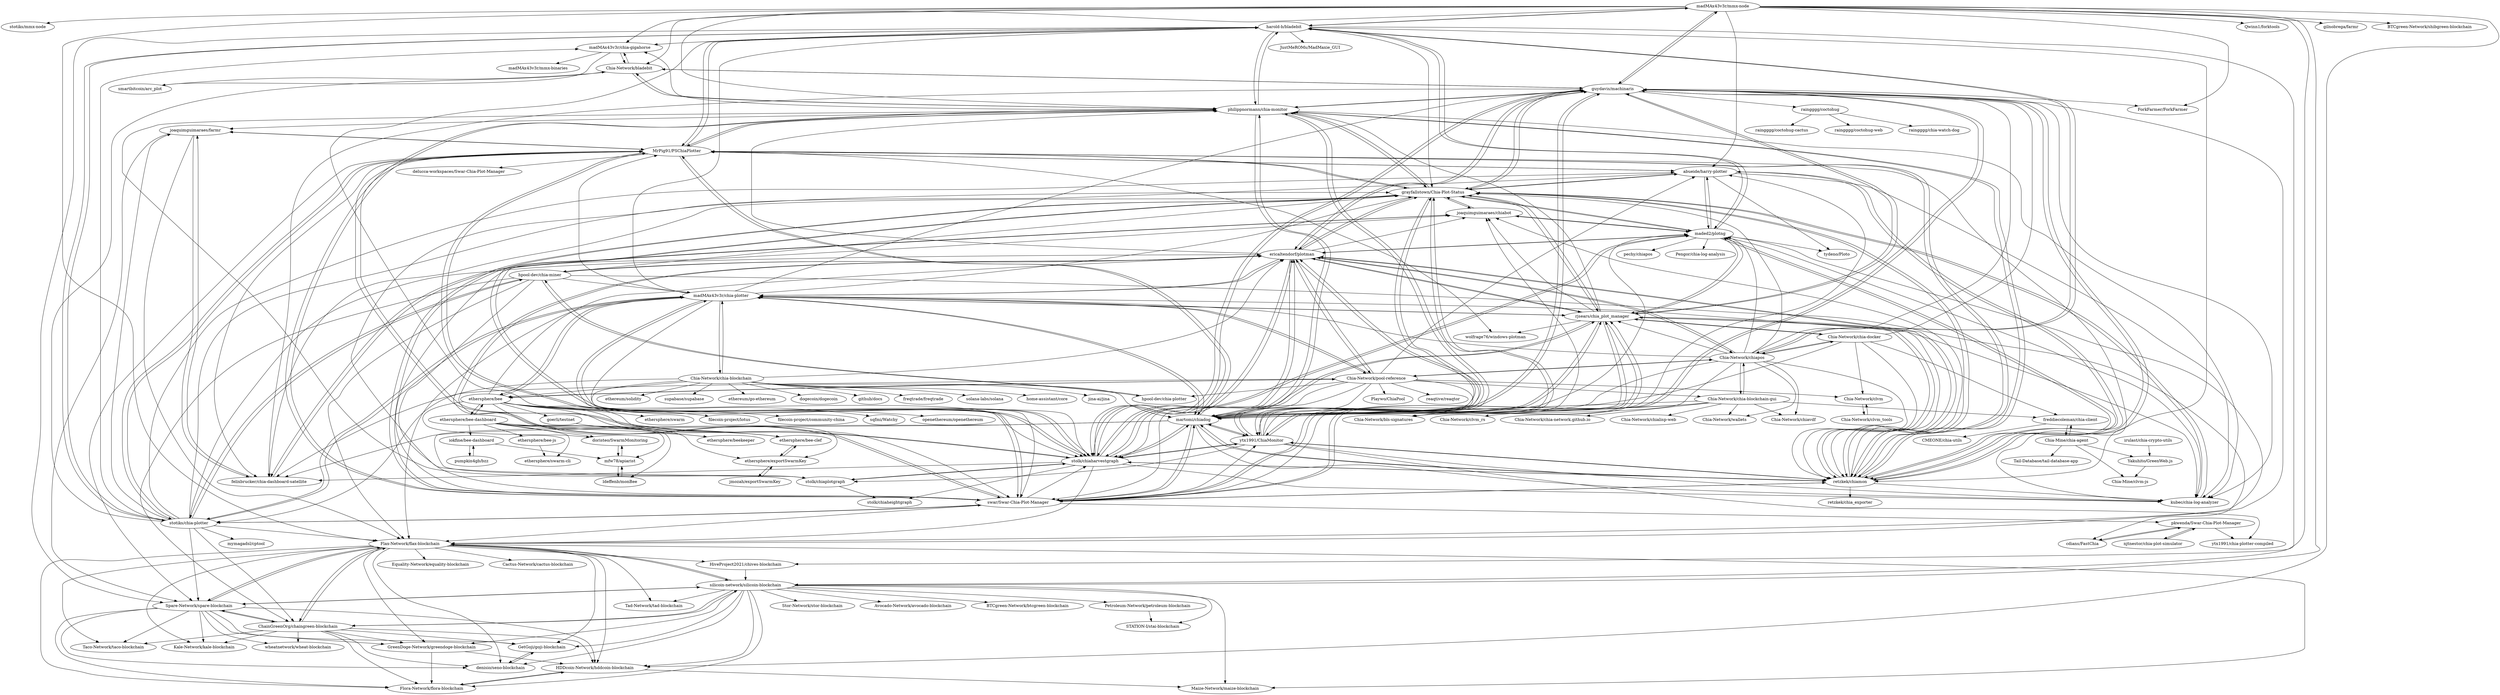 digraph G {
"madMAx43v3r/mmx-node" -> "stotiks/mmx-node"
"madMAx43v3r/mmx-node" -> "harold-b/bladebit"
"madMAx43v3r/mmx-node" -> "madMAx43v3r/chia-gigahorse"
"madMAx43v3r/mmx-node" -> "HiveProject2021/chives-blockchain"
"madMAx43v3r/mmx-node" -> "Flax-Network/flax-blockchain"
"madMAx43v3r/mmx-node" -> "silicoin-network/silicoin-blockchain"
"madMAx43v3r/mmx-node" -> "ForkFarmer/ForkFarmer"
"madMAx43v3r/mmx-node" -> "guydavis/machinaris"
"madMAx43v3r/mmx-node" -> "philippnormann/chia-monitor"
"madMAx43v3r/mmx-node" -> "Qwinn1/forktools"
"madMAx43v3r/mmx-node" -> "abueide/harry-plotter"
"madMAx43v3r/mmx-node" -> "HDDcoin-Network/hddcoin-blockchain"
"madMAx43v3r/mmx-node" -> "gilnobrega/farmr"
"madMAx43v3r/mmx-node" -> "BTCgreen-Network/shibgreen-blockchain"
"madMAx43v3r/mmx-node" -> "Chia-Network/bladebit"
"Chia-Network/chia-blockchain" -> "madMAx43v3r/chia-plotter"
"Chia-Network/chia-blockchain" -> "swar/Swar-Chia-Plot-Manager"
"Chia-Network/chia-blockchain" -> "dogecoin/dogecoin" ["e"=1]
"Chia-Network/chia-blockchain" -> "ericaltendorf/plotman"
"Chia-Network/chia-blockchain" -> "github/docs" ["e"=1]
"Chia-Network/chia-blockchain" -> "freqtrade/freqtrade" ["e"=1]
"Chia-Network/chia-blockchain" -> "martomi/chiadog"
"Chia-Network/chia-blockchain" -> "stotiks/chia-plotter"
"Chia-Network/chia-blockchain" -> "solana-labs/solana" ["e"=1]
"Chia-Network/chia-blockchain" -> "home-assistant/core" ["e"=1]
"Chia-Network/chia-blockchain" -> "jina-ai/jina" ["e"=1]
"Chia-Network/chia-blockchain" -> "ethereum/solidity" ["e"=1]
"Chia-Network/chia-blockchain" -> "ethersphere/bee"
"Chia-Network/chia-blockchain" -> "supabase/supabase" ["e"=1]
"Chia-Network/chia-blockchain" -> "ethereum/go-ethereum" ["e"=1]
"ethersphere/bee" -> "ethersphere/bee-dashboard"
"ethersphere/bee" -> "ethersphere/bee-clef"
"ethersphere/bee" -> "ethersphere/swarm" ["e"=1]
"ethersphere/bee" -> "madMAx43v3r/chia-plotter"
"ethersphere/bee" -> "filecoin-project/lotus" ["e"=1]
"ethersphere/bee" -> "swar/Swar-Chia-Plot-Manager"
"ethersphere/bee" -> "ethersphere/exportSwarmKey"
"ethersphere/bee" -> "filecoin-project/community-china" ["e"=1]
"ethersphere/bee" -> "ethersphere/beekeeper"
"ethersphere/bee" -> "Chia-Network/pool-reference"
"ethersphere/bee" -> "ericaltendorf/plotman"
"ethersphere/bee" -> "doristeo/SwarmMonitoring"
"ethersphere/bee" -> "sqfmi/Watchy" ["e"=1]
"ethersphere/bee" -> "openethereum/openethereum" ["e"=1]
"ethersphere/bee" -> "goerli/testnet"
"ethersphere/bee-dashboard" -> "mfw78/apiarist"
"ethersphere/bee-dashboard" -> "ethersphere/bee-js"
"ethersphere/bee-dashboard" -> "ethersphere/bee-clef"
"ethersphere/bee-dashboard" -> "ldeffenb/monBee"
"ethersphere/bee-dashboard" -> "iokfine/bee-dashboard"
"ethersphere/bee-dashboard" -> "ethersphere/exportSwarmKey"
"ethersphere/bee-dashboard" -> "doristeo/SwarmMonitoring"
"ethersphere/bee-dashboard" -> "ethersphere/swarm-cli"
"ethersphere/bee-dashboard" -> "ethersphere/bee"
"ethersphere/bee-dashboard" -> "ethersphere/beekeeper"
"ethersphere/exportSwarmKey" -> "jmozah/exportSwarmKey"
"ethersphere/exportSwarmKey" -> "ethersphere/bee-clef"
"mfw78/apiarist" -> "ldeffenb/monBee"
"mfw78/apiarist" -> "doristeo/SwarmMonitoring"
"abueide/harry-plotter" -> "grayfallstown/Chia-Plot-Status"
"abueide/harry-plotter" -> "retzkek/chiamon"
"abueide/harry-plotter" -> "maded2/plotng"
"abueide/harry-plotter" -> "kubec/chia-log-analyzer"
"abueide/harry-plotter" -> "MrPig91/PSChiaPlotter"
"abueide/harry-plotter" -> "tydeno/Ploto"
"abueide/harry-plotter" -> "stolk/chiaplotgraph"
"martomi/chiadog" -> "ericaltendorf/plotman"
"martomi/chiadog" -> "stolk/chiaharvestgraph"
"martomi/chiadog" -> "rjsears/chia_plot_manager"
"martomi/chiadog" -> "retzkek/chiamon"
"martomi/chiadog" -> "grayfallstown/Chia-Plot-Status"
"martomi/chiadog" -> "guydavis/machinaris"
"martomi/chiadog" -> "swar/Swar-Chia-Plot-Manager"
"martomi/chiadog" -> "ytx1991/ChiaMonitor"
"martomi/chiadog" -> "philippnormann/chia-monitor"
"martomi/chiadog" -> "stolk/chiaplotgraph"
"martomi/chiadog" -> "MrPig91/PSChiaPlotter"
"martomi/chiadog" -> "kubec/chia-log-analyzer"
"martomi/chiadog" -> "madMAx43v3r/chia-plotter"
"martomi/chiadog" -> "felixbrucker/chia-dashboard-satellite"
"martomi/chiadog" -> "maded2/plotng"
"madMAx43v3r/chia-plotter" -> "stotiks/chia-plotter"
"madMAx43v3r/chia-plotter" -> "swar/Swar-Chia-Plot-Manager"
"madMAx43v3r/chia-plotter" -> "ericaltendorf/plotman"
"madMAx43v3r/chia-plotter" -> "Chia-Network/chia-blockchain"
"madMAx43v3r/chia-plotter" -> "martomi/chiadog"
"madMAx43v3r/chia-plotter" -> "harold-b/bladebit"
"madMAx43v3r/chia-plotter" -> "rjsears/chia_plot_manager"
"madMAx43v3r/chia-plotter" -> "Chia-Network/pool-reference"
"madMAx43v3r/chia-plotter" -> "guydavis/machinaris"
"madMAx43v3r/chia-plotter" -> "stolk/chiaharvestgraph"
"madMAx43v3r/chia-plotter" -> "retzkek/chiamon"
"madMAx43v3r/chia-plotter" -> "ethersphere/bee"
"madMAx43v3r/chia-plotter" -> "Flax-Network/flax-blockchain"
"madMAx43v3r/chia-plotter" -> "MrPig91/PSChiaPlotter"
"madMAx43v3r/chia-plotter" -> "grayfallstown/Chia-Plot-Status"
"Chia-Network/chiapos" -> "Chia-Network/chiavdf"
"Chia-Network/chiapos" -> "Chia-Network/chia-blockchain-gui"
"Chia-Network/chiapos" -> "Chia-Network/bls-signatures" ["e"=1]
"Chia-Network/chiapos" -> "harold-b/bladebit"
"Chia-Network/chiapos" -> "Chia-Network/pool-reference"
"Chia-Network/chiapos" -> "grayfallstown/Chia-Plot-Status"
"Chia-Network/chiapos" -> "martomi/chiadog"
"Chia-Network/chiapos" -> "ericaltendorf/plotman"
"Chia-Network/chiapos" -> "Chia-Network/chia-docker"
"Chia-Network/chiapos" -> "Chia-Network/wallets"
"Chia-Network/chiapos" -> "retzkek/chiamon"
"Chia-Network/chiapos" -> "guydavis/machinaris"
"Chia-Network/chiapos" -> "maded2/plotng"
"Chia-Network/chiapos" -> "madMAx43v3r/chia-plotter"
"Chia-Network/chiapos" -> "rjsears/chia_plot_manager"
"guydavis/machinaris" -> "stolk/chiaharvestgraph"
"guydavis/machinaris" -> "martomi/chiadog"
"guydavis/machinaris" -> "philippnormann/chia-monitor"
"guydavis/machinaris" -> "felixbrucker/chia-dashboard-satellite"
"guydavis/machinaris" -> "Flax-Network/flax-blockchain"
"guydavis/machinaris" -> "retzkek/chiamon"
"guydavis/machinaris" -> "ericaltendorf/plotman"
"guydavis/machinaris" -> "rjsears/chia_plot_manager"
"guydavis/machinaris" -> "ForkFarmer/ForkFarmer"
"guydavis/machinaris" -> "grayfallstown/Chia-Plot-Status"
"guydavis/machinaris" -> "kubec/chia-log-analyzer"
"guydavis/machinaris" -> "swar/Swar-Chia-Plot-Manager"
"guydavis/machinaris" -> "raingggg/coctohug"
"guydavis/machinaris" -> "madMAx43v3r/mmx-node"
"guydavis/machinaris" -> "Chia-Network/bladebit"
"Yakuhito/GreenWeb.js" -> "Chia-Mine/clvm-js"
"Chia-Network/chia-docker" -> "Chia-Network/chiapos"
"Chia-Network/chia-docker" -> "martomi/chiadog"
"Chia-Network/chia-docker" -> "retzkek/chiamon"
"Chia-Network/chia-docker" -> "rjsears/chia_plot_manager"
"Chia-Network/chia-docker" -> "guydavis/machinaris"
"Chia-Network/chia-docker" -> "Chia-Network/clvm"
"Chia-Network/chia-docker" -> "freddiecoleman/chia-client"
"freddiecoleman/chia-client" -> "Chia-Mine/chia-agent"
"freddiecoleman/chia-client" -> "CMEONE/chia-utils"
"stotiks/chia-plotter" -> "madMAx43v3r/chia-plotter"
"stotiks/chia-plotter" -> "swar/Swar-Chia-Plot-Manager"
"stotiks/chia-plotter" -> "MrPig91/PSChiaPlotter"
"stotiks/chia-plotter" -> "harold-b/bladebit"
"stotiks/chia-plotter" -> "hpool-dev/chia-miner"
"stotiks/chia-plotter" -> "mymagadsl/cptool"
"stotiks/chia-plotter" -> "grayfallstown/Chia-Plot-Status"
"stotiks/chia-plotter" -> "Flax-Network/flax-blockchain"
"stotiks/chia-plotter" -> "abueide/harry-plotter"
"stotiks/chia-plotter" -> "joaquimguimaraes/farmr"
"stotiks/chia-plotter" -> "Spare-Network/spare-blockchain"
"stotiks/chia-plotter" -> "Chia-Network/bladebit"
"stotiks/chia-plotter" -> "ChainGreenOrg/chaingreen-blockchain"
"stotiks/chia-plotter" -> "ericaltendorf/plotman"
"stotiks/chia-plotter" -> "madMAx43v3r/chia-gigahorse"
"swar/Swar-Chia-Plot-Manager" -> "madMAx43v3r/chia-plotter"
"swar/Swar-Chia-Plot-Manager" -> "ericaltendorf/plotman"
"swar/Swar-Chia-Plot-Manager" -> "stotiks/chia-plotter"
"swar/Swar-Chia-Plot-Manager" -> "martomi/chiadog"
"swar/Swar-Chia-Plot-Manager" -> "grayfallstown/Chia-Plot-Status"
"swar/Swar-Chia-Plot-Manager" -> "rjsears/chia_plot_manager"
"swar/Swar-Chia-Plot-Manager" -> "MrPig91/PSChiaPlotter"
"swar/Swar-Chia-Plot-Manager" -> "retzkek/chiamon"
"swar/Swar-Chia-Plot-Manager" -> "guydavis/machinaris"
"swar/Swar-Chia-Plot-Manager" -> "stolk/chiaharvestgraph"
"swar/Swar-Chia-Plot-Manager" -> "pkwenda/Swar-Chia-Plot-Manager"
"swar/Swar-Chia-Plot-Manager" -> "ytx1991/ChiaMonitor"
"swar/Swar-Chia-Plot-Manager" -> "abueide/harry-plotter"
"swar/Swar-Chia-Plot-Manager" -> "Flax-Network/flax-blockchain"
"swar/Swar-Chia-Plot-Manager" -> "joaquimguimaraes/chiabot"
"ethersphere/bee-js" -> "ethersphere/swarm-cli"
"Chia-Network/pool-reference" -> "Chia-Network/chiapos"
"Chia-Network/pool-reference" -> "madMAx43v3r/chia-plotter"
"Chia-Network/pool-reference" -> "swar/Swar-Chia-Plot-Manager"
"Chia-Network/pool-reference" -> "ericaltendorf/plotman"
"Chia-Network/pool-reference" -> "martomi/chiadog"
"Chia-Network/pool-reference" -> "Chia-Network/bls-signatures" ["e"=1]
"Chia-Network/pool-reference" -> "felixbrucker/chia-dashboard-satellite"
"Chia-Network/pool-reference" -> "ethersphere/bee"
"Chia-Network/pool-reference" -> "abueide/harry-plotter"
"Chia-Network/pool-reference" -> "hpool-dev/chia-plotter"
"Chia-Network/pool-reference" -> "Chia-Network/chia-blockchain-gui"
"Chia-Network/pool-reference" -> "reaqtive/reaqtor" ["e"=1]
"Chia-Network/pool-reference" -> "Chia-Network/clvm"
"Chia-Network/pool-reference" -> "Playwo/ChiaPool"
"Chia-Network/pool-reference" -> "stolk/chiaharvestgraph"
"rjsears/chia_plot_manager" -> "ericaltendorf/plotman"
"rjsears/chia_plot_manager" -> "martomi/chiadog"
"rjsears/chia_plot_manager" -> "ytx1991/ChiaMonitor"
"rjsears/chia_plot_manager" -> "retzkek/chiamon"
"rjsears/chia_plot_manager" -> "swar/Swar-Chia-Plot-Manager"
"rjsears/chia_plot_manager" -> "stolk/chiaharvestgraph"
"rjsears/chia_plot_manager" -> "maded2/plotng"
"rjsears/chia_plot_manager" -> "grayfallstown/Chia-Plot-Status"
"rjsears/chia_plot_manager" -> "joaquimguimaraes/chiabot"
"rjsears/chia_plot_manager" -> "guydavis/machinaris"
"rjsears/chia_plot_manager" -> "kubec/chia-log-analyzer"
"rjsears/chia_plot_manager" -> "wolfrage76/windows-plotman"
"rjsears/chia_plot_manager" -> "madMAx43v3r/chia-plotter"
"rjsears/chia_plot_manager" -> "philippnormann/chia-monitor"
"rjsears/chia_plot_manager" -> "Chia-Network/chia-docker"
"goerli/testnet" -> "ethersphere/bee-clef"
"ericaltendorf/plotman" -> "rjsears/chia_plot_manager"
"ericaltendorf/plotman" -> "martomi/chiadog"
"ericaltendorf/plotman" -> "swar/Swar-Chia-Plot-Manager"
"ericaltendorf/plotman" -> "madMAx43v3r/chia-plotter"
"ericaltendorf/plotman" -> "retzkek/chiamon"
"ericaltendorf/plotman" -> "stolk/chiaharvestgraph"
"ericaltendorf/plotman" -> "guydavis/machinaris"
"ericaltendorf/plotman" -> "maded2/plotng"
"ericaltendorf/plotman" -> "ytx1991/ChiaMonitor"
"ericaltendorf/plotman" -> "grayfallstown/Chia-Plot-Status"
"ericaltendorf/plotman" -> "Chia-Network/chiapos"
"ericaltendorf/plotman" -> "philippnormann/chia-monitor"
"ericaltendorf/plotman" -> "joaquimguimaraes/chiabot"
"ericaltendorf/plotman" -> "Chia-Network/pool-reference"
"ericaltendorf/plotman" -> "hpool-dev/chia-miner"
"madMAx43v3r/chia-gigahorse" -> "Chia-Network/bladebit"
"madMAx43v3r/chia-gigahorse" -> "madMAx43v3r/mmx-binaries"
"madMAx43v3r/chia-gigahorse" -> "smartbitcoin/arc_plot"
"ethersphere/bee-clef" -> "ethersphere/exportSwarmKey"
"pkwenda/Swar-Chia-Plot-Manager" -> "njtnestor/chia-plot-simulator"
"pkwenda/Swar-Chia-Plot-Manager" -> "cdians/FastChia"
"pkwenda/Swar-Chia-Plot-Manager" -> "ytx1991/chia-plotter-compiled"
"Chia-Network/clvm" -> "Chia-Network/clvm_tools"
"retzkek/chiamon" -> "ytx1991/ChiaMonitor"
"retzkek/chiamon" -> "stolk/chiaharvestgraph"
"retzkek/chiamon" -> "martomi/chiadog"
"retzkek/chiamon" -> "ericaltendorf/plotman"
"retzkek/chiamon" -> "retzkek/chia_exporter"
"retzkek/chiamon" -> "philippnormann/chia-monitor"
"retzkek/chiamon" -> "maded2/plotng"
"retzkek/chiamon" -> "grayfallstown/Chia-Plot-Status"
"retzkek/chiamon" -> "rjsears/chia_plot_manager"
"retzkek/chiamon" -> "abueide/harry-plotter"
"retzkek/chiamon" -> "guydavis/machinaris"
"retzkek/chiamon" -> "MrPig91/PSChiaPlotter"
"retzkek/chiamon" -> "swar/Swar-Chia-Plot-Manager"
"retzkek/chiamon" -> "joaquimguimaraes/chiabot"
"retzkek/chiamon" -> "kubec/chia-log-analyzer"
"ChainGreenOrg/chaingreen-blockchain" -> "Spare-Network/spare-blockchain"
"ChainGreenOrg/chaingreen-blockchain" -> "Flax-Network/flax-blockchain"
"ChainGreenOrg/chaingreen-blockchain" -> "GetGoji/goji-blockchain"
"ChainGreenOrg/chaingreen-blockchain" -> "denisio/seno-blockchain"
"ChainGreenOrg/chaingreen-blockchain" -> "Flora-Network/flora-blockchain"
"ChainGreenOrg/chaingreen-blockchain" -> "silicoin-network/silicoin-blockchain"
"ChainGreenOrg/chaingreen-blockchain" -> "GreenDoge-Network/greendoge-blockchain"
"ChainGreenOrg/chaingreen-blockchain" -> "Kale-Network/kale-blockchain"
"ChainGreenOrg/chaingreen-blockchain" -> "HDDcoin-Network/hddcoin-blockchain"
"ChainGreenOrg/chaingreen-blockchain" -> "wheatnetwork/wheat-blockchain"
"ChainGreenOrg/chaingreen-blockchain" -> "Taco-Network/taco-blockchain"
"Flax-Network/flax-blockchain" -> "ChainGreenOrg/chaingreen-blockchain"
"Flax-Network/flax-blockchain" -> "Spare-Network/spare-blockchain"
"Flax-Network/flax-blockchain" -> "HDDcoin-Network/hddcoin-blockchain"
"Flax-Network/flax-blockchain" -> "silicoin-network/silicoin-blockchain"
"Flax-Network/flax-blockchain" -> "GetGoji/goji-blockchain"
"Flax-Network/flax-blockchain" -> "GreenDoge-Network/greendoge-blockchain"
"Flax-Network/flax-blockchain" -> "Flora-Network/flora-blockchain"
"Flax-Network/flax-blockchain" -> "denisio/seno-blockchain"
"Flax-Network/flax-blockchain" -> "Tad-Network/tad-blockchain"
"Flax-Network/flax-blockchain" -> "HiveProject2021/chives-blockchain"
"Flax-Network/flax-blockchain" -> "Maize-Network/maize-blockchain"
"Flax-Network/flax-blockchain" -> "Kale-Network/kale-blockchain"
"Flax-Network/flax-blockchain" -> "Taco-Network/taco-blockchain"
"Flax-Network/flax-blockchain" -> "Equality-Network/equality-blockchain"
"Flax-Network/flax-blockchain" -> "Cactus-Network/cactus-blockchain"
"Flora-Network/flora-blockchain" -> "HDDcoin-Network/hddcoin-blockchain"
"GetGoji/goji-blockchain" -> "denisio/seno-blockchain"
"GreenDoge-Network/greendoge-blockchain" -> "Flora-Network/flora-blockchain"
"GreenDoge-Network/greendoge-blockchain" -> "HDDcoin-Network/hddcoin-blockchain"
"HDDcoin-Network/hddcoin-blockchain" -> "Flora-Network/flora-blockchain"
"HDDcoin-Network/hddcoin-blockchain" -> "Maize-Network/maize-blockchain"
"HiveProject2021/chives-blockchain" -> "silicoin-network/silicoin-blockchain"
"Spare-Network/spare-blockchain" -> "ChainGreenOrg/chaingreen-blockchain"
"Spare-Network/spare-blockchain" -> "GetGoji/goji-blockchain"
"Spare-Network/spare-blockchain" -> "Flax-Network/flax-blockchain"
"Spare-Network/spare-blockchain" -> "GreenDoge-Network/greendoge-blockchain"
"Spare-Network/spare-blockchain" -> "denisio/seno-blockchain"
"Spare-Network/spare-blockchain" -> "Flora-Network/flora-blockchain"
"Spare-Network/spare-blockchain" -> "silicoin-network/silicoin-blockchain"
"Spare-Network/spare-blockchain" -> "Kale-Network/kale-blockchain"
"Spare-Network/spare-blockchain" -> "wheatnetwork/wheat-blockchain"
"Spare-Network/spare-blockchain" -> "HDDcoin-Network/hddcoin-blockchain"
"Spare-Network/spare-blockchain" -> "Taco-Network/taco-blockchain"
"denisio/seno-blockchain" -> "GetGoji/goji-blockchain"
"silicoin-network/silicoin-blockchain" -> "HDDcoin-Network/hddcoin-blockchain"
"silicoin-network/silicoin-blockchain" -> "Flora-Network/flora-blockchain"
"silicoin-network/silicoin-blockchain" -> "GreenDoge-Network/greendoge-blockchain"
"silicoin-network/silicoin-blockchain" -> "GetGoji/goji-blockchain"
"silicoin-network/silicoin-blockchain" -> "Flax-Network/flax-blockchain"
"silicoin-network/silicoin-blockchain" -> "Maize-Network/maize-blockchain"
"silicoin-network/silicoin-blockchain" -> "denisio/seno-blockchain"
"silicoin-network/silicoin-blockchain" -> "Tad-Network/tad-blockchain"
"silicoin-network/silicoin-blockchain" -> "STATION-I/stai-blockchain"
"silicoin-network/silicoin-blockchain" -> "Spare-Network/spare-blockchain"
"silicoin-network/silicoin-blockchain" -> "ChainGreenOrg/chaingreen-blockchain"
"silicoin-network/silicoin-blockchain" -> "Petroleum-Network/petroleum-blockchain"
"silicoin-network/silicoin-blockchain" -> "Stor-Network/stor-blockchain"
"silicoin-network/silicoin-blockchain" -> "Avocado-Network/avocado-blockchain"
"silicoin-network/silicoin-blockchain" -> "BTCgreen-Network/btcgreen-blockchain"
"joaquimguimaraes/chiabot" -> "felixbrucker/chia-dashboard-satellite"
"joaquimguimaraes/chiabot" -> "maded2/plotng"
"joaquimguimaraes/chiabot" -> "grayfallstown/Chia-Plot-Status"
"Chia-Network/chia-blockchain-gui" -> "Chia-Network/chiapos"
"Chia-Network/chia-blockchain-gui" -> "Chia-Network/chiavdf"
"Chia-Network/chia-blockchain-gui" -> "Chia-Network/clvm_rs"
"Chia-Network/chia-blockchain-gui" -> "Chia-Network/chia-network.github.io"
"Chia-Network/chia-blockchain-gui" -> "freddiecoleman/chia-client"
"Chia-Network/chia-blockchain-gui" -> "Chia-Network/wallets"
"Chia-Network/chia-blockchain-gui" -> "martomi/chiadog"
"Chia-Network/chia-blockchain-gui" -> "Chia-Network/chialisp-web"
"Chia-Network/chia-blockchain-gui" -> "Chia-Network/bls-signatures" ["e"=1]
"hpool-dev/chia-miner" -> "hpool-dev/chia-plotter"
"hpool-dev/chia-miner" -> "stotiks/chia-plotter"
"hpool-dev/chia-miner" -> "swar/Swar-Chia-Plot-Manager"
"hpool-dev/chia-miner" -> "ericaltendorf/plotman"
"hpool-dev/chia-miner" -> "Flax-Network/flax-blockchain"
"hpool-dev/chia-miner" -> "madMAx43v3r/chia-plotter"
"hpool-dev/chia-miner" -> "grayfallstown/Chia-Plot-Status"
"hpool-dev/chia-miner" -> "ChainGreenOrg/chaingreen-blockchain"
"hpool-dev/chia-miner" -> "cdians/FastChia"
"njtnestor/chia-plot-simulator" -> "pkwenda/Swar-Chia-Plot-Manager"
"Chia-Network/clvm_tools" -> "Chia-Network/clvm"
"felixbrucker/chia-dashboard-satellite" -> "joaquimguimaraes/farmr"
"felixbrucker/chia-dashboard-satellite" -> "joaquimguimaraes/chiabot"
"grayfallstown/Chia-Plot-Status" -> "kubec/chia-log-analyzer"
"grayfallstown/Chia-Plot-Status" -> "abueide/harry-plotter"
"grayfallstown/Chia-Plot-Status" -> "MrPig91/PSChiaPlotter"
"grayfallstown/Chia-Plot-Status" -> "ytx1991/ChiaMonitor"
"grayfallstown/Chia-Plot-Status" -> "retzkek/chiamon"
"grayfallstown/Chia-Plot-Status" -> "martomi/chiadog"
"grayfallstown/Chia-Plot-Status" -> "philippnormann/chia-monitor"
"grayfallstown/Chia-Plot-Status" -> "stolk/chiaharvestgraph"
"grayfallstown/Chia-Plot-Status" -> "maded2/plotng"
"grayfallstown/Chia-Plot-Status" -> "swar/Swar-Chia-Plot-Manager"
"grayfallstown/Chia-Plot-Status" -> "rjsears/chia_plot_manager"
"grayfallstown/Chia-Plot-Status" -> "joaquimguimaraes/chiabot"
"grayfallstown/Chia-Plot-Status" -> "guydavis/machinaris"
"grayfallstown/Chia-Plot-Status" -> "felixbrucker/chia-dashboard-satellite"
"grayfallstown/Chia-Plot-Status" -> "ericaltendorf/plotman"
"stolk/chiaharvestgraph" -> "stolk/chiaplotgraph"
"stolk/chiaharvestgraph" -> "martomi/chiadog"
"stolk/chiaharvestgraph" -> "retzkek/chiamon"
"stolk/chiaharvestgraph" -> "guydavis/machinaris"
"stolk/chiaharvestgraph" -> "philippnormann/chia-monitor"
"stolk/chiaharvestgraph" -> "kubec/chia-log-analyzer"
"stolk/chiaharvestgraph" -> "MrPig91/PSChiaPlotter"
"stolk/chiaharvestgraph" -> "maded2/plotng"
"stolk/chiaharvestgraph" -> "ericaltendorf/plotman"
"stolk/chiaharvestgraph" -> "grayfallstown/Chia-Plot-Status"
"stolk/chiaharvestgraph" -> "rjsears/chia_plot_manager"
"stolk/chiaharvestgraph" -> "Flax-Network/flax-blockchain"
"stolk/chiaharvestgraph" -> "felixbrucker/chia-dashboard-satellite"
"stolk/chiaharvestgraph" -> "stolk/chiaheightgraph"
"stolk/chiaharvestgraph" -> "ytx1991/ChiaMonitor"
"ytx1991/ChiaMonitor" -> "retzkek/chiamon"
"ytx1991/ChiaMonitor" -> "rjsears/chia_plot_manager"
"ytx1991/ChiaMonitor" -> "grayfallstown/Chia-Plot-Status"
"ytx1991/ChiaMonitor" -> "kubec/chia-log-analyzer"
"ytx1991/ChiaMonitor" -> "martomi/chiadog"
"ytx1991/ChiaMonitor" -> "philippnormann/chia-monitor"
"ytx1991/ChiaMonitor" -> "ericaltendorf/plotman"
"ytx1991/ChiaMonitor" -> "stolk/chiaharvestgraph"
"ytx1991/ChiaMonitor" -> "stolk/chiaplotgraph"
"ytx1991/ChiaMonitor" -> "ytx1991/chia-plotter-compiled"
"ytx1991/ChiaMonitor" -> "joaquimguimaraes/chiabot"
"iokfine/bee-dashboard" -> "pumpkin4gb/bzz"
"iokfine/bee-dashboard" -> "mfw78/apiarist"
"cdians/FastChia" -> "pkwenda/Swar-Chia-Plot-Manager"
"ldeffenb/monBee" -> "mfw78/apiarist"
"Petroleum-Network/petroleum-blockchain" -> "STATION-I/stai-blockchain"
"doristeo/SwarmMonitoring" -> "mfw78/apiarist"
"philippnormann/chia-monitor" -> "stolk/chiaharvestgraph"
"philippnormann/chia-monitor" -> "retzkek/chiamon"
"philippnormann/chia-monitor" -> "kubec/chia-log-analyzer"
"philippnormann/chia-monitor" -> "guydavis/machinaris"
"philippnormann/chia-monitor" -> "grayfallstown/Chia-Plot-Status"
"philippnormann/chia-monitor" -> "stolk/chiaplotgraph"
"philippnormann/chia-monitor" -> "martomi/chiadog"
"philippnormann/chia-monitor" -> "ytx1991/ChiaMonitor"
"philippnormann/chia-monitor" -> "Chia-Network/bladebit"
"philippnormann/chia-monitor" -> "madMAx43v3r/chia-gigahorse"
"philippnormann/chia-monitor" -> "MrPig91/PSChiaPlotter"
"philippnormann/chia-monitor" -> "harold-b/bladebit"
"philippnormann/chia-monitor" -> "joaquimguimaraes/farmr"
"Chia-Network/bladebit" -> "madMAx43v3r/chia-gigahorse"
"Chia-Network/bladebit" -> "philippnormann/chia-monitor"
"Chia-Network/bladebit" -> "smartbitcoin/arc_plot"
"Chia-Network/bladebit" -> "guydavis/machinaris"
"raingggg/coctohug" -> "raingggg/coctohug-cactus"
"raingggg/coctohug" -> "raingggg/coctohug-web"
"raingggg/coctohug" -> "raingggg/chia-watch-dog"
"hpool-dev/chia-plotter" -> "hpool-dev/chia-miner"
"irulast/chia-crypto-utils" -> "Yakuhito/GreenWeb.js"
"MrPig91/PSChiaPlotter" -> "grayfallstown/Chia-Plot-Status"
"MrPig91/PSChiaPlotter" -> "stolk/chiaharvestgraph"
"MrPig91/PSChiaPlotter" -> "joaquimguimaraes/farmr"
"MrPig91/PSChiaPlotter" -> "kubec/chia-log-analyzer"
"MrPig91/PSChiaPlotter" -> "harold-b/bladebit"
"MrPig91/PSChiaPlotter" -> "stotiks/chia-plotter"
"MrPig91/PSChiaPlotter" -> "swar/Swar-Chia-Plot-Manager"
"MrPig91/PSChiaPlotter" -> "abueide/harry-plotter"
"MrPig91/PSChiaPlotter" -> "retzkek/chiamon"
"MrPig91/PSChiaPlotter" -> "philippnormann/chia-monitor"
"MrPig91/PSChiaPlotter" -> "Spare-Network/spare-blockchain"
"MrPig91/PSChiaPlotter" -> "martomi/chiadog"
"MrPig91/PSChiaPlotter" -> "delucca-workspaces/Swar-Chia-Plot-Manager"
"MrPig91/PSChiaPlotter" -> "felixbrucker/chia-dashboard-satellite"
"MrPig91/PSChiaPlotter" -> "wolfrage76/windows-plotman"
"maded2/plotng" -> "retzkek/chiamon"
"maded2/plotng" -> "stolk/chiaharvestgraph"
"maded2/plotng" -> "grayfallstown/Chia-Plot-Status"
"maded2/plotng" -> "pechy/chiapos"
"maded2/plotng" -> "abueide/harry-plotter"
"maded2/plotng" -> "rjsears/chia_plot_manager"
"maded2/plotng" -> "joaquimguimaraes/chiabot"
"maded2/plotng" -> "tydeno/Ploto"
"maded2/plotng" -> "Pengor/chia-log-analysis"
"maded2/plotng" -> "ericaltendorf/plotman"
"maded2/plotng" -> "Flax-Network/flax-blockchain"
"maded2/plotng" -> "harold-b/bladebit"
"maded2/plotng" -> "kubec/chia-log-analyzer"
"harold-b/bladebit" -> "madMAx43v3r/mmx-node"
"harold-b/bladebit" -> "MrPig91/PSChiaPlotter"
"harold-b/bladebit" -> "Spare-Network/spare-blockchain"
"harold-b/bladebit" -> "madMAx43v3r/chia-gigahorse"
"harold-b/bladebit" -> "stotiks/chia-plotter"
"harold-b/bladebit" -> "silicoin-network/silicoin-blockchain"
"harold-b/bladebit" -> "philippnormann/chia-monitor"
"harold-b/bladebit" -> "JustMeROMs/MadMaxie_GUI"
"harold-b/bladebit" -> "stolk/chiaharvestgraph"
"harold-b/bladebit" -> "maded2/plotng"
"harold-b/bladebit" -> "grayfallstown/Chia-Plot-Status"
"harold-b/bladebit" -> "Chia-Network/chiapos"
"harold-b/bladebit" -> "retzkek/chiamon"
"jmozah/exportSwarmKey" -> "ethersphere/exportSwarmKey"
"Chia-Mine/chia-agent" -> "Yakuhito/GreenWeb.js"
"Chia-Mine/chia-agent" -> "freddiecoleman/chia-client"
"Chia-Mine/chia-agent" -> "Chia-Mine/clvm-js"
"Chia-Mine/chia-agent" -> "Tail-Database/tail-database-app"
"pumpkin4gb/bzz" -> "iokfine/bee-dashboard"
"kubec/chia-log-analyzer" -> "grayfallstown/Chia-Plot-Status"
"joaquimguimaraes/farmr" -> "felixbrucker/chia-dashboard-satellite"
"joaquimguimaraes/farmr" -> "MrPig91/PSChiaPlotter"
"joaquimguimaraes/farmr" -> "Spare-Network/spare-blockchain"
"joaquimguimaraes/farmr" -> "Flax-Network/flax-blockchain"
"stolk/chiaplotgraph" -> "stolk/chiaharvestgraph"
"stolk/chiaplotgraph" -> "stolk/chiaheightgraph"
"madMAx43v3r/mmx-node" ["l"="45.451,-25.695"]
"stotiks/mmx-node" ["l"="45.412,-25.695"]
"harold-b/bladebit" ["l"="45.467,-25.717"]
"madMAx43v3r/chia-gigahorse" ["l"="45.487,-25.687"]
"HiveProject2021/chives-blockchain" ["l"="45.472,-25.651"]
"Flax-Network/flax-blockchain" ["l"="45.465,-25.692"]
"silicoin-network/silicoin-blockchain" ["l"="45.449,-25.659"]
"ForkFarmer/ForkFarmer" ["l"="45.429,-25.705"]
"guydavis/machinaris" ["l"="45.479,-25.727"]
"philippnormann/chia-monitor" ["l"="45.491,-25.719"]
"Qwinn1/forktools" ["l"="45.398,-25.684"]
"abueide/harry-plotter" ["l"="45.508,-25.73"]
"HDDcoin-Network/hddcoin-blockchain" ["l"="45.442,-25.669"]
"gilnobrega/farmr" ["l"="45.402,-25.661"]
"BTCgreen-Network/shibgreen-blockchain" ["l"="45.412,-25.684"]
"Chia-Network/bladebit" ["l"="45.488,-25.7"]
"Chia-Network/chia-blockchain" ["l"="45.469,-25.842"]
"madMAx43v3r/chia-plotter" ["l"="45.467,-25.781"]
"swar/Swar-Chia-Plot-Manager" ["l"="45.507,-25.764"]
"dogecoin/dogecoin" ["l"="47.361,-25.14"]
"ericaltendorf/plotman" ["l"="45.489,-25.771"]
"github/docs" ["l"="-5.781,-2.857"]
"freqtrade/freqtrade" ["l"="20.944,31.064"]
"martomi/chiadog" ["l"="45.481,-25.758"]
"stotiks/chia-plotter" ["l"="45.451,-25.731"]
"solana-labs/solana" ["l"="43.994,-27.093"]
"home-assistant/core" ["l"="-39.351,40.395"]
"jina-ai/jina" ["l"="34.114,28.783"]
"ethereum/solidity" ["l"="46.943,-24.998"]
"ethersphere/bee" ["l"="45.528,-25.835"]
"supabase/supabase" ["l"="32.229,-26.427"]
"ethereum/go-ethereum" ["l"="47.065,-24.964"]
"ethersphere/bee-dashboard" ["l"="45.575,-25.877"]
"ethersphere/bee-clef" ["l"="45.555,-25.865"]
"ethersphere/swarm" ["l"="46.758,-24.776"]
"filecoin-project/lotus" ["l"="46.564,-23.422"]
"ethersphere/exportSwarmKey" ["l"="45.578,-25.855"]
"filecoin-project/community-china" ["l"="46.615,-23.378"]
"ethersphere/beekeeper" ["l"="45.562,-25.849"]
"Chia-Network/pool-reference" ["l"="45.483,-25.796"]
"doristeo/SwarmMonitoring" ["l"="45.558,-25.883"]
"sqfmi/Watchy" ["l"="-10.42,-3.79"]
"openethereum/openethereum" ["l"="46.708,-25.169"]
"goerli/testnet" ["l"="45.531,-25.886"]
"mfw78/apiarist" ["l"="45.575,-25.899"]
"ethersphere/bee-js" ["l"="45.614,-25.883"]
"ldeffenb/monBee" ["l"="45.574,-25.912"]
"iokfine/bee-dashboard" ["l"="45.596,-25.914"]
"ethersphere/swarm-cli" ["l"="45.6,-25.894"]
"jmozah/exportSwarmKey" ["l"="45.602,-25.855"]
"grayfallstown/Chia-Plot-Status" ["l"="45.485,-25.741"]
"retzkek/chiamon" ["l"="45.493,-25.748"]
"maded2/plotng" ["l"="45.495,-25.73"]
"kubec/chia-log-analyzer" ["l"="45.504,-25.722"]
"MrPig91/PSChiaPlotter" ["l"="45.469,-25.733"]
"tydeno/Ploto" ["l"="45.524,-25.71"]
"stolk/chiaplotgraph" ["l"="45.525,-25.731"]
"stolk/chiaharvestgraph" ["l"="45.499,-25.74"]
"rjsears/chia_plot_manager" ["l"="45.473,-25.747"]
"ytx1991/ChiaMonitor" ["l"="45.513,-25.746"]
"felixbrucker/chia-dashboard-satellite" ["l"="45.459,-25.742"]
"Chia-Network/chiapos" ["l"="45.448,-25.769"]
"Chia-Network/chiavdf" ["l"="45.414,-25.801"]
"Chia-Network/chia-blockchain-gui" ["l"="45.402,-25.783"]
"Chia-Network/bls-signatures" ["l"="44.775,-25.488"]
"Chia-Network/chia-docker" ["l"="45.436,-25.758"]
"Chia-Network/wallets" ["l"="45.394,-25.804"]
"raingggg/coctohug" ["l"="45.537,-25.672"]
"Yakuhito/GreenWeb.js" ["l"="45.275,-25.763"]
"Chia-Mine/clvm-js" ["l"="45.29,-25.771"]
"Chia-Network/clvm" ["l"="45.512,-25.8"]
"freddiecoleman/chia-client" ["l"="45.357,-25.763"]
"Chia-Mine/chia-agent" ["l"="45.314,-25.763"]
"CMEONE/chia-utils" ["l"="45.334,-25.752"]
"hpool-dev/chia-miner" ["l"="45.456,-25.754"]
"mymagadsl/cptool" ["l"="45.397,-25.724"]
"joaquimguimaraes/farmr" ["l"="45.449,-25.712"]
"Spare-Network/spare-blockchain" ["l"="45.451,-25.682"]
"ChainGreenOrg/chaingreen-blockchain" ["l"="45.438,-25.684"]
"pkwenda/Swar-Chia-Plot-Manager" ["l"="45.571,-25.766"]
"joaquimguimaraes/chiabot" ["l"="45.471,-25.758"]
"hpool-dev/chia-plotter" ["l"="45.434,-25.789"]
"reaqtive/reaqtor" ["l"="25.217,17.876"]
"Playwo/ChiaPool" ["l"="45.432,-25.824"]
"wolfrage76/windows-plotman" ["l"="45.426,-25.739"]
"madMAx43v3r/mmx-binaries" ["l"="45.509,-25.658"]
"smartbitcoin/arc_plot" ["l"="45.508,-25.678"]
"njtnestor/chia-plot-simulator" ["l"="45.6,-25.765"]
"cdians/FastChia" ["l"="45.547,-25.769"]
"ytx1991/chia-plotter-compiled" ["l"="45.566,-25.746"]
"Chia-Network/clvm_tools" ["l"="45.543,-25.805"]
"retzkek/chia_exporter" ["l"="45.545,-25.745"]
"GetGoji/goji-blockchain" ["l"="45.467,-25.672"]
"denisio/seno-blockchain" ["l"="45.463,-25.663"]
"Flora-Network/flora-blockchain" ["l"="45.43,-25.669"]
"GreenDoge-Network/greendoge-blockchain" ["l"="45.434,-25.658"]
"Kale-Network/kale-blockchain" ["l"="45.425,-25.68"]
"wheatnetwork/wheat-blockchain" ["l"="45.418,-25.669"]
"Taco-Network/taco-blockchain" ["l"="45.456,-25.671"]
"Tad-Network/tad-blockchain" ["l"="45.476,-25.663"]
"Maize-Network/maize-blockchain" ["l"="45.455,-25.648"]
"Equality-Network/equality-blockchain" ["l"="45.489,-25.67"]
"Cactus-Network/cactus-blockchain" ["l"="45.492,-25.655"]
"STATION-I/stai-blockchain" ["l"="45.422,-25.634"]
"Petroleum-Network/petroleum-blockchain" ["l"="45.436,-25.635"]
"Stor-Network/stor-blockchain" ["l"="45.464,-25.626"]
"Avocado-Network/avocado-blockchain" ["l"="45.451,-25.629"]
"BTCgreen-Network/btcgreen-blockchain" ["l"="45.438,-25.622"]
"Chia-Network/clvm_rs" ["l"="45.366,-25.8"]
"Chia-Network/chia-network.github.io" ["l"="45.365,-25.819"]
"Chia-Network/chialisp-web" ["l"="45.357,-25.786"]
"stolk/chiaheightgraph" ["l"="45.54,-25.729"]
"pumpkin4gb/bzz" ["l"="45.61,-25.934"]
"raingggg/coctohug-cactus" ["l"="45.564,-25.665"]
"raingggg/coctohug-web" ["l"="45.547,-25.648"]
"raingggg/chia-watch-dog" ["l"="45.56,-25.653"]
"irulast/chia-crypto-utils" ["l"="45.247,-25.763"]
"delucca-workspaces/Swar-Chia-Plot-Manager" ["l"="45.418,-25.723"]
"pechy/chiapos" ["l"="45.541,-25.695"]
"Pengor/chia-log-analysis" ["l"="45.547,-25.712"]
"JustMeROMs/MadMaxie_GUI" ["l"="45.43,-25.716"]
"Tail-Database/tail-database-app" ["l"="45.295,-25.751"]
}